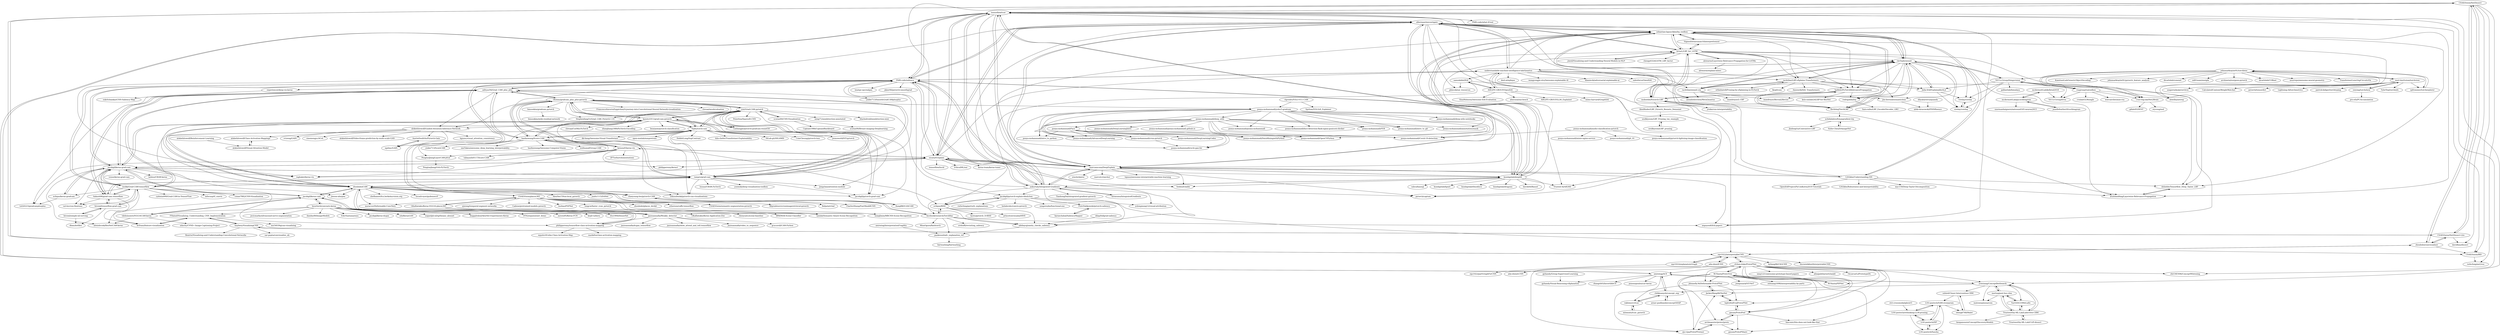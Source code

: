 digraph G {
"CSAILVision/IBD" -> "ruthcfong/net2vec"
"1Konny/gradcam_plus_plus-pytorch" -> "adityac94/Grad_CAM_plus_plus"
"1Konny/gradcam_plus_plus-pytorch" -> "Stephenfang51/Grad_CAM_Pytorch-1.01"
"1Konny/gradcam_plus_plus-pytorch" -> "yizt/Grad-CAM.pytorch"
"1Konny/gradcam_plus_plus-pytorch" -> "pooya-mohammadi/yolov5-gradcam"
"1Konny/gradcam_plus_plus-pytorch" -> "Caoliangjie/pytorch-gradcam-resnet50"
"1Konny/gradcam_plus_plus-pytorch" -> "kazuto1011/grad-cam-pytorch"
"1Konny/gradcam_plus_plus-pytorch" -> "haofanwang/Score-CAM"
"1Konny/gradcam_plus_plus-pytorch" -> "frgfm/torch-cam"
"1Konny/gradcam_plus_plus-pytorch" -> "FrancescoSaverioZuppichini/A-journey-into-Convolutional-Neural-Network-visualization-" ["e"=1]
"1Konny/gradcam_plus_plus-pytorch" -> "alokwhitewolf/Guided-Attention-Inference-Network"
"1Konny/gradcam_plus_plus-pytorch" -> "clovaai/wsolevaluation" ["e"=1]
"1Konny/gradcam_plus_plus-pytorch" -> "ramprs/grad-cam"
"1Konny/gradcam_plus_plus-pytorch" -> "jacobgil/pytorch-explain-black-box"
"1Konny/gradcam_plus_plus-pytorch" -> "bmsookim/gradcam.pytorch"
"scutan90/CNN-Visualization" -> "scutan90/Breast-imaging-Deeplearning"
"scutan90/CNN-Visualization" -> "yizt/Grad-CAM.pytorch"
"scutan90/CNN-Visualization" -> "Captain1986/CaptainBlackboard" ["e"=1]
"albermax/innvestigate" -> "sebastian-lapuschkin/lrp_toolbox"
"albermax/innvestigate" -> "marcoancona/DeepExplain"
"albermax/innvestigate" -> "chr5tphr/zennit"
"albermax/innvestigate" -> "sicara/tf-explain"
"albermax/innvestigate" -> "understandable-machine-intelligence-lab/Quantus"
"albermax/innvestigate" -> "ArrasL/LRP_for_LSTM"
"albermax/innvestigate" -> "kundajelab/deeplift"
"albermax/innvestigate" -> "pytorch/captum" ["e"=1]
"albermax/innvestigate" -> "PAIR-code/saliency"
"albermax/innvestigate" -> "pbiecek/xai_resources" ["e"=1]
"albermax/innvestigate" -> "Trusted-AI/AIX360" ["e"=1]
"albermax/innvestigate" -> "moboehle/Pytorch-LRP"
"albermax/innvestigate" -> "tensorflow/tcav"
"albermax/innvestigate" -> "raghakot/keras-vis" ["e"=1]
"albermax/innvestigate" -> "anguyen8/XAI-papers" ["e"=1]
"adityac94/Grad_CAM_plus_plus" -> "insikk/Grad-CAM-tensorflow"
"adityac94/Grad_CAM_plus_plus" -> "1Konny/gradcam_plus_plus-pytorch"
"adityac94/Grad_CAM_plus_plus" -> "Ankush96/grad-cam.tensorflow"
"adityac94/Grad_CAM_plus_plus" -> "haofanwang/Score-CAM"
"adityac94/Grad_CAM_plus_plus" -> "totti0223/gradcamplusplus"
"adityac94/Grad_CAM_plus_plus" -> "ramprs/grad-cam"
"adityac94/Grad_CAM_plus_plus" -> "jacobgil/keras-grad-cam"
"adityac94/Grad_CAM_plus_plus" -> "alokwhitewolf/Guided-Attention-Inference-Network"
"adityac94/Grad_CAM_plus_plus" -> "yiskw713/SmoothGradCAMplusplus"
"adityac94/Grad_CAM_plus_plus" -> "PAIR-code/saliency"
"sicara/tf-explain" -> "albermax/innvestigate"
"sicara/tf-explain" -> "keisen/tf-keras-vis"
"sicara/tf-explain" -> "marcoancona/DeepExplain"
"sicara/tf-explain" -> "raghakot/keras-vis" ["e"=1]
"sicara/tf-explain" -> "tensorflow/tcav"
"sicara/tf-explain" -> "PAIR-code/saliency"
"sicara/tf-explain" -> "keras-team/keras-tuner" ["e"=1]
"sicara/tf-explain" -> "SeldonIO/alibi" ["e"=1]
"sicara/tf-explain" -> "jacobgil/keras-grad-cam"
"sicara/tf-explain" -> "philipperemy/keract" ["e"=1]
"sicara/tf-explain" -> "ankurtaly/Integrated-Gradients"
"sicara/tf-explain" -> "tensorflow/lucid" ["e"=1]
"sicara/tf-explain" -> "kundajelab/deeplift"
"sicara/tf-explain" -> "understandable-machine-intelligence-lab/Quantus"
"sicara/tf-explain" -> "EthicalML/xai" ["e"=1]
"marcoancona/DeepExplain" -> "kundajelab/deeplift"
"marcoancona/DeepExplain" -> "albermax/innvestigate"
"marcoancona/DeepExplain" -> "sebastian-lapuschkin/lrp_toolbox"
"marcoancona/DeepExplain" -> "ankurtaly/Integrated-Gradients"
"marcoancona/DeepExplain" -> "sicara/tf-explain"
"marcoancona/DeepExplain" -> "lopusz/awesome-interpretable-machine-learning" ["e"=1]
"marcoancona/DeepExplain" -> "ArrasL/LRP_for_LSTM"
"marcoancona/DeepExplain" -> "pytorch/captum" ["e"=1]
"marcoancona/DeepExplain" -> "PAIR-code/saliency"
"marcoancona/DeepExplain" -> "1202kbs/Understanding-NN"
"marcoancona/DeepExplain" -> "SeldonIO/alibi" ["e"=1]
"marcoancona/DeepExplain" -> "oracle/skater" ["e"=1]
"marcoancona/DeepExplain" -> "anguyen8/XAI-papers" ["e"=1]
"marcoancona/DeepExplain" -> "tensorflow/tcav"
"marcoancona/DeepExplain" -> "marcotcr/anchor" ["e"=1]
"1202kbs/Understanding-NN" -> "atulshanbhag/Layerwise-Relevance-Propagation"
"1202kbs/Understanding-NN" -> "myc159/Deep-Taylor-Decomposition"
"1202kbs/Understanding-NN" -> "marcoancona/DeepExplain"
"1202kbs/Understanding-NN" -> "OpenXAIProject/PyConKorea2019-Tutorials"
"1202kbs/Understanding-NN" -> "dshieble/Tensorflow_Deep_Taylor_LRP"
"1202kbs/Understanding-NN" -> "sebastian-lapuschkin/lrp_toolbox"
"1202kbs/Understanding-NN" -> "1202kbs/Robustness-and-Interpretability"
"1202kbs/Understanding-NN" -> "albermax/innvestigate"
"1202kbs/Understanding-NN" -> "ArrasL/LRP_for_LSTM"
"atulshanbhag/Layerwise-Relevance-Propagation" -> "dshieble/Tensorflow_Deep_Taylor_LRP"
"tensorflow/tcav" -> "amiratag/ACE"
"tensorflow/tcav" -> "adebayoj/sanity_checks_saliency"
"tensorflow/tcav" -> "PAIR-code/saliency"
"tensorflow/tcav" -> "yewsiang/ConceptBottleneck"
"tensorflow/tcav" -> "CSAILVision/NetDissect"
"tensorflow/tcav" -> "sicara/tf-explain"
"tensorflow/tcav" -> "kundajelab/deeplift"
"tensorflow/tcav" -> "albermax/innvestigate"
"tensorflow/tcav" -> "zqs1022/interpretableCNN"
"tensorflow/tcav" -> "zhiCHEN96/ConceptWhitening"
"tensorflow/tcav" -> "marcoancona/DeepExplain"
"tensorflow/tcav" -> "sebastian-lapuschkin/lrp_toolbox"
"tensorflow/tcav" -> "PAIR-code/what-if-tool" ["e"=1]
"tensorflow/tcav" -> "ankurtaly/Integrated-Gradients"
"tensorflow/tcav" -> "CSAILVision/IBD"
"adebayoj/sanity_checks_saliency" -> "pankessel/adv_explanation_ref"
"eclique/keras-gradcam" -> "jacobgil/keras-grad-cam"
"eclique/keras-gradcam" -> "totti0223/gradcamplusplus"
"alokwhitewolf/Reinforcement-Learning" -> "alokwhitewolf/Visual-Attention-Model"
"moboehle/Pytorch-LRP" -> "fhvilshoj/TorchLRP"
"moboehle/Pytorch-LRP" -> "kaifishr/PyTorchRelevancePropagation"
"moboehle/Pytorch-LRP" -> "sebastian-lapuschkin/lrp_toolbox"
"moboehle/Pytorch-LRP" -> "AlexBinder/LRP_Pytorch_Resnets_Densenet"
"moboehle/Pytorch-LRP" -> "jrieke/cnn-interpretability" ["e"=1]
"moboehle/Pytorch-LRP" -> "ArrasL/LRP_for_LSTM"
"moboehle/Pytorch-LRP" -> "atulshanbhag/Layerwise-Relevance-Propagation"
"chaeyoung-lee/pytorch-CAM" -> "KangBK0120/CAM"
"GKalliatakis/Keras-VGG16-places365" -> "IBM/MAX-Scene-Classifier" ["e"=1]
"GKalliatakis/Keras-VGG16-places365" -> "CSAILVision/places365"
"GKalliatakis/Keras-VGG16-places365" -> "GKalliatakis/Keras-Application-Zoo"
"GKalliatakis/Keras-VGG16-places365" -> "vpulab/Semantic-Aware-Scene-Recognition"
"GKalliatakis/Keras-VGG16-places365" -> "chenyuntc/scene-baseline" ["e"=1]
"GKalliatakis/Keras-VGG16-places365" -> "wanglimin/MRCNN-Scene-Recognition" ["e"=1]
"amiratag/InterpretationFragility" -> "pankessel/adv_explanation_ref"
"mcdermottLab/pycochleagram" -> "jenellefeather/tfcochleagram"
"mcdermottLab/pycochleagram" -> "mcdermottLab/kelletal2018"
"mcdermottLab/pycochleagram" -> "snormanhaignere/natsound165-neuron2015"
"huybery/VisualizingCNN" -> "FHainzl/Visualizing_Understanding_CNN_Implementation"
"huybery/VisualizingCNN" -> "Reatris/Visualizing-and-Understanding-Convolutional-Networks"
"huybery/VisualizingCNN" -> "CSAILVision/NetDissect-Lite"
"huybery/VisualizingCNN" -> "sar-gupta/convisualize_nb"
"alokwhitewolf/Guided-Attention-Inference-Network" -> "AustinDoolittle/Pytorch-Gain"
"alokwhitewolf/Guided-Attention-Inference-Network" -> "ngxbac/GAIN"
"alokwhitewolf/Guided-Attention-Inference-Network" -> "hguosc/visual_attention_consistency" ["e"=1]
"alokwhitewolf/Guided-Attention-Inference-Network" -> "rctzeng/GAIN"
"alokwhitewolf/Guided-Attention-Inference-Network" -> "alokwhitewolf/Class-Activation-Mappings"
"alokwhitewolf/Guided-Attention-Inference-Network" -> "xiaomengyc/ACoL" ["e"=1]
"alokwhitewolf/Guided-Attention-Inference-Network" -> "alokwhitewolf/Video-frame-prediction-by-multi-scale-GAN" ["e"=1]
"eclique/RISE" -> "hysts/pytorch_D-RISE"
"eclique/RISE" -> "jacobgil/pytorch-explain-black-box"
"eclique/RISE" -> "princetonvisualai/HIVE"
"eclique/RISE" -> "adebayoj/sanity_checks_saliency"
"eclique/RISE" -> "facebookresearch/TorchRay"
"CSAILVision/NetDissect-Lite" -> "CSAILVision/NetDissect"
"CSAILVision/NetDissect-Lite" -> "davidbau/dissect" ["e"=1]
"CSAILVision/NetDissect-Lite" -> "zhoubolei/cnnvisualizer"
"CSAILVision/NetDissect-Lite" -> "huybery/VisualizingCNN"
"FHainzl/Visualizing_Understanding_CNN_Implementation" -> "kvfrans/feature-visualization"
"FHainzl/Visualizing_Understanding_CNN_Implementation" -> "mx54039q/cnn-visualizing" ["e"=1]
"FHainzl/Visualizing_Understanding_CNN_Implementation" -> "huybery/VisualizingCNN"
"hiveml/simple-ml-serving" -> "hiveml/tensorflow-grad-cam"
"hiveml/simple-ml-serving" -> "dlam/dotfiles"
"KangBK0120/CAM" -> "chaeyoung-lee/pytorch-CAM"
"zqs1022/explanatoryGraph" -> "zqs1022/partGraphForCNN"
"zqs1022/explanatoryGraph" -> "zqs1022/interpretableCNN"
"zqs1022/interpretableCNN" -> "ada-shen/ICNN"
"zqs1022/interpretableCNN" -> "zqs1022/explanatoryGraph"
"zqs1022/interpretableCNN" -> "ducminhkhoi/InterpretableCNN"
"zqs1022/interpretableCNN" -> "CSAILVision/NetDissect"
"zqs1022/interpretableCNN" -> "cfchen-duke/ProtoPNet"
"zqs1022/interpretableCNN" -> "hyliang96/CSGCNN"
"zqs1022/interpretableCNN" -> "zhoubolei/cnnvisualizer"
"rakhimovv/tcav" -> "mlomnitz/tcav_pytorch"
"rakhimovv/tcav" -> "chihkuanyeh/concept_exp"
"uchidalab/softmaxgradient-lrp" -> "JindongGu/Contrastive-LRP"
"uchidalab/softmaxgradient-lrp" -> "Sizhe-Chen/DAmageNet"
"PiotrDabkowski/pytorch-saliency" -> "karanchahal/SaliencyMapper"
"mcdermottLab/kelletal2018" -> "mcdermottLab/pycochleagram"
"mcdermottLab/kelletal2018" -> "ViCCo-Group/frrsa"
"AustinDoolittle/Pytorch-Gain" -> "ngxbac/GAIN"
"bmsookim/gradcam.pytorch" -> "bmsookim/wide-residual-network"
"hiveml/tensorflow-grad-cam" -> "hiveml/simple-ml-serving"
"hiveml/tensorflow-grad-cam" -> "Ankush96/grad-cam.tensorflow"
"hiveml/tensorflow-grad-cam" -> "insikk/Grad-CAM-tensorflow"
"hiveml/tensorflow-grad-cam" -> "dlam/dotfiles"
"alokwhitewolf/Class-Activation-Mappings" -> "alokwhitewolf/Visual-Attention-Model"
"mlomnitz/tcav_pytorch" -> "rakhimovv/tcav"
"karanchahal/SaliencyMapper" -> "PiotrDabkowski/pytorch-saliency"
"alokwhitewolf/Visual-Attention-Model" -> "alokwhitewolf/Class-Activation-Mappings"
"yizt/Grad-CAM.pytorch" -> "kazuto1011/grad-cam-pytorch"
"yizt/Grad-CAM.pytorch" -> "ramprs/grad-cam"
"yizt/Grad-CAM.pytorch" -> "frgfm/torch-cam"
"yizt/Grad-CAM.pytorch" -> "jacobgil/pytorch-grad-cam" ["e"=1]
"yizt/Grad-CAM.pytorch" -> "1Konny/gradcam_plus_plus-pytorch"
"yizt/Grad-CAM.pytorch" -> "Stephenfang51/Grad_CAM_Pytorch-1.01"
"yizt/Grad-CAM.pytorch" -> "ming71/mmdetection-annotated" ["e"=1]
"yizt/Grad-CAM.pytorch" -> "haofanwang/Score-CAM"
"yizt/Grad-CAM.pytorch" -> "zhoubolei/CAM"
"yizt/Grad-CAM.pytorch" -> "adityac94/Grad_CAM_plus_plus"
"yizt/Grad-CAM.pytorch" -> "Caoliangjie/pytorch-gradcam-resnet50"
"yizt/Grad-CAM.pytorch" -> "hhaAndroid/mmdetection-mini" ["e"=1]
"yizt/Grad-CAM.pytorch" -> "Jongchan/attention-module" ["e"=1]
"yizt/Grad-CAM.pytorch" -> "scutan90/CNN-Visualization"
"yizt/Grad-CAM.pytorch" -> "PeizeSun/SparseR-CNN" ["e"=1]
"rsagroup/rsatoolbox" -> "ahwillia/netrep" ["e"=1]
"rsagroup/rsatoolbox" -> "ViCCo-Group/frrsa"
"rsagroup/rsatoolbox" -> "ViCCo-Group/thingsvision"
"rsagroup/rsatoolbox" -> "cvnlab/GLMsingle"
"rsagroup/rsatoolbox" -> "cvai-roig-lab/Net2Brain"
"rsagroup/rsatoolbox" -> "wmvanvliet/mne-rsa"
"idiap/fullgrad-saliency" -> "adebayoj/sanity_checks_saliency"
"samzabdiel/XAI" -> "AI4LIFE-GROUP/OpenXAI"
"samzabdiel/XAI" -> "anguyen8/XAI-papers" ["e"=1]
"samzabdiel/XAI" -> "eclique/RISE"
"samzabdiel/XAI" -> "pbiecek/xai_resources" ["e"=1]
"frgfm/torch-cam" -> "jacobgil/pytorch-grad-cam" ["e"=1]
"frgfm/torch-cam" -> "haofanwang/Score-CAM"
"frgfm/torch-cam" -> "ramprs/grad-cam"
"frgfm/torch-cam" -> "yizt/Grad-CAM.pytorch"
"frgfm/torch-cam" -> "zhoubolei/CAM"
"frgfm/torch-cam" -> "utkuozbulak/pytorch-cnn-visualizations" ["e"=1]
"frgfm/torch-cam" -> "HobbitLong/SupContrast" ["e"=1]
"frgfm/torch-cam" -> "hila-chefer/Transformer-Explainability" ["e"=1]
"frgfm/torch-cam" -> "HiLab-git/SSL4MIS" ["e"=1]
"frgfm/torch-cam" -> "CoinCheung/pytorch-loss" ["e"=1]
"frgfm/torch-cam" -> "jeonsworld/ViT-pytorch" ["e"=1]
"frgfm/torch-cam" -> "dk-liang/Awesome-Visual-Transformer" ["e"=1]
"frgfm/torch-cam" -> "open-mmlab/mmpretrain" ["e"=1]
"frgfm/torch-cam" -> "1Konny/gradcam_plus_plus-pytorch"
"frgfm/torch-cam" -> "kazuto1011/grad-cam-pytorch"
"haofanwang/Score-CAM" -> "yiskw713/ScoreCAM"
"haofanwang/Score-CAM" -> "frgfm/torch-cam"
"haofanwang/Score-CAM" -> "adityac94/Grad_CAM_plus_plus"
"haofanwang/Score-CAM" -> "PengtaoJiang/LayerCAM-jittor"
"haofanwang/Score-CAM" -> "eclique/RISE"
"haofanwang/Score-CAM" -> "oneTaken/awesome_deep_learning_interpretability" ["e"=1]
"haofanwang/Score-CAM" -> "haofanwang/Awesome-Computer-Vision"
"haofanwang/Score-CAM" -> "1Konny/gradcam_plus_plus-pytorch"
"haofanwang/Score-CAM" -> "tabayashi0117/Score-CAM"
"haofanwang/Score-CAM" -> "yizt/Grad-CAM.pytorch"
"haofanwang/Score-CAM" -> "keisen/tf-keras-vis"
"haofanwang/Score-CAM" -> "wofmanaf/Group-CAM"
"PengtaoJiang/LayerCAM-jittor" -> "PengtaoJiang/OAA-PyTorch" ["e"=1]
"chihkuanyeh/concept_exp" -> "arnav-gudibande/conceptSHAP"
"chihkuanyeh/concept_exp" -> "rakhimovv/tcav"
"chihkuanyeh/concept_exp" -> "amiratag/ACE"
"AlexBinder/LRP_Pytorch_Resnets_Densenet" -> "seulkiyeom/LRP_Pruning_toy_example"
"pooya-mohammadi/Face" -> "pooya-mohammadi/DataMiningwithPython"
"pooya-mohammadi/Face" -> "pooya-mohammadi/OpenCVPython"
"pooya-mohammadi/Face" -> "pooya-mohammadi/intro_to_python"
"pooya-mohammadi/Face" -> "pooya-mohammadi/crnn-pytorch"
"pooya-mohammadi/Face" -> "pooya-mohammadi/cycle-gan-fer"
"pooya-mohammadi/Face" -> "pooya-mohammadi/AdvancedDeepLearning"
"pooya-mohammadi/Face" -> "pooya-mohammadi/DeepLearningCodes"
"pooya-mohammadi/Face" -> "pooya-mohammadi/Covid-19-detection"
"fhvilshoj/TorchLRP" -> "kaifishr/PyTorchRelevancePropagation"
"fhvilshoj/TorchLRP" -> "moboehle/Pytorch-LRP"
"fhvilshoj/TorchLRP" -> "chr5tphr/zennit"
"fhvilshoj/TorchLRP" -> "uchidalab/softmaxgradient-lrp"
"fhvilshoj/TorchLRP" -> "sebastian-lapuschkin/lrp_toolbox"
"cfchen-duke/ProtoPNet" -> "M-Nauta/ProtoTree"
"cfchen-duke/ProtoPNet" -> "jdonnelly36/Deformable-ProtoPNet"
"cfchen-duke/ProtoPNet" -> "JackeyWang96/TesNet"
"cfchen-duke/ProtoPNet" -> "zju-vipa/ProtoPFormer"
"cfchen-duke/ProtoPNet" -> "zqs1022/interpretableCNN"
"cfchen-duke/ProtoPNet" -> "zhiCHEN96/ConceptWhitening"
"cfchen-duke/ProtoPNet" -> "M-Nauta/PIPNet"
"cfchen-duke/ProtoPNet" -> "fanconic/this-does-not-look-like-that"
"cfchen-duke/ProtoPNet" -> "hqhQAQ/EvalProtoPNet"
"cfchen-duke/ProtoPNet" -> "amiratag/ACE"
"cfchen-duke/ProtoPNet" -> "xmq1221/awesome-prototype-based-papers" ["e"=1]
"cfchen-duke/ProtoPNet" -> "yewsiang/ConceptBottleneck"
"cfchen-duke/ProtoPNet" -> "gmum/ProtoPool"
"cfchen-duke/ProtoPNet" -> "alinajadebarnett/iaiabl"
"cfchen-duke/ProtoPNet" -> "OscarcarLi/PrototypeDL"
"facebookresearch/TorchRay" -> "srebuffi/revisiting_saliency" ["e"=1]
"facebookresearch/TorchRay" -> "eclique/RISE"
"facebookresearch/TorchRay" -> "anguyen8/XAI-papers" ["e"=1]
"facebookresearch/TorchRay" -> "adebayoj/sanity_checks_saliency"
"facebookresearch/TorchRay" -> "MisaOgura/flashtorch" ["e"=1]
"facebookresearch/TorchRay" -> "pankessel/adv_explanation_ref"
"facebookresearch/TorchRay" -> "PAIR-code/saliency"
"pankessel/adv_explanation_ref" -> "fairwashing/fairwashing"
"arnav-gudibande/conceptSHAP" -> "chihkuanyeh/concept_exp"
"yewsiang/ConceptBottleneck" -> "mertyg/post-hoc-cbm"
"yewsiang/ConceptBottleneck" -> "Trustworthy-ML-Lab/Label-free-CBM"
"yewsiang/ConceptBottleneck" -> "mateoespinosa/cem" ["e"=1]
"yewsiang/ConceptBottleneck" -> "amiratag/ACE"
"yewsiang/ConceptBottleneck" -> "YueYANG1996/LaBo"
"yewsiang/ConceptBottleneck" -> "ssbin4/Closer-Intervention-CBM"
"yewsiang/ConceptBottleneck" -> "chihkuanyeh/concept_exp"
"seulkiyeom/LRP_pruning" -> "seulkiyeom/LRP_Pruning_toy_example"
"alewarne/Layerwise-Relevance-Propagation-for-LSTMs" -> "alewarne/explain-mlsec"
"alewarne/Layerwise-Relevance-Propagation-for-LSTMs" -> "ArrasL/LRP_for_LSTM"
"jenellefeather/tfcochleagram" -> "mcdermottLab/pycochleagram"
"Sizhe-Chen/DAmageNet" -> "uchidalab/softmaxgradient-lrp"
"amiratag/ACE" -> "chihkuanyeh/concept_exp"
"amiratag/ACE" -> "tensorflow/tcav"
"amiratag/ACE" -> "gyhandy/Visual-Reasoning-eXplanation"
"amiratag/ACE" -> "rakhimovv/tcav"
"amiratag/ACE" -> "pnxenopoulos/cav-keras"
"amiratag/ACE" -> "zhangrh93/InvertibleCE"
"amiratag/ACE" -> "yewsiang/ConceptBottleneck"
"keisen/tf-keras-vis" -> "sicara/tf-explain"
"keisen/tf-keras-vis" -> "philipperemy/keract" ["e"=1]
"keisen/tf-keras-vis" -> "haofanwang/Score-CAM"
"keisen/tf-keras-vis" -> "tabayashi0117/Score-CAM"
"keisen/tf-keras-vis" -> "raghakot/keras-vis" ["e"=1]
"keisen/tf-keras-vis" -> "totti0223/gradcamplusplus"
"keisen/tf-keras-vis" -> "PAIR-code/saliency"
"keisen/tf-keras-vis" -> "PengtaoJiang/LayerCAM-jittor"
"keisen/tf-keras-vis" -> "ZFTurbo/volumentations" ["e"=1]
"ngxbac/GAIN" -> "AustinDoolittle/Pytorch-Gain"
"seulkiyeom/LRP_Pruning_toy_example" -> "seulkiyeom/LRP_pruning"
"chr5tphr/zennit" -> "rachtibat/LRP-eXplains-Transformers"
"chr5tphr/zennit" -> "rachtibat/zennit-crp"
"chr5tphr/zennit" -> "Julia-XAI/ExplainableAI.jl"
"chr5tphr/zennit" -> "virelay/corelay"
"chr5tphr/zennit" -> "virelay/virelay"
"chr5tphr/zennit" -> "fhvilshoj/TorchLRP"
"chr5tphr/zennit" -> "ViCCo-Group/thingsvision"
"chr5tphr/zennit" -> "understandable-machine-intelligence-lab/Quantus"
"chr5tphr/zennit" -> "maxdreyer/Reveal2Revise"
"chr5tphr/zennit" -> "annahedstroem/MetaQuantus"
"chr5tphr/zennit" -> "albermax/innvestigate"
"chr5tphr/zennit" -> "jim-berend/semanticlens"
"chr5tphr/zennit" -> "rodrigobdz/lrp"
"chr5tphr/zennit" -> "kaifishr/PyTorchRelevancePropagation"
"chr5tphr/zennit" -> "sebastian-lapuschkin/lrp_toolbox"
"understandable-machine-intelligence-lab/Quantus" -> "chr5tphr/zennit"
"understandable-machine-intelligence-lab/Quantus" -> "AI4LIFE-GROUP/OpenXAI"
"understandable-machine-intelligence-lab/Quantus" -> "deel-ai/xplique" ["e"=1]
"understandable-machine-intelligence-lab/Quantus" -> "rachtibat/LRP-eXplains-Transformers"
"understandable-machine-intelligence-lab/Quantus" -> "annahedstroem/MetaQuantus"
"understandable-machine-intelligence-lab/Quantus" -> "albermax/innvestigate"
"understandable-machine-intelligence-lab/Quantus" -> "rachtibat/zennit-crp"
"understandable-machine-intelligence-lab/Quantus" -> "wangyongjie-ntu/Awesome-explainable-AI" ["e"=1]
"understandable-machine-intelligence-lab/Quantus" -> "hbaniecki/adversarial-explainable-ai" ["e"=1]
"understandable-machine-intelligence-lab/Quantus" -> "Trusted-AI/AIX360" ["e"=1]
"understandable-machine-intelligence-lab/Quantus" -> "Julia-XAI/ExplainableAI.jl"
"understandable-machine-intelligence-lab/Quantus" -> "PAIR-code/saliency"
"understandable-machine-intelligence-lab/Quantus" -> "samzabdiel/XAI"
"understandable-machine-intelligence-lab/Quantus" -> "salesforce/OmniXAI" ["e"=1]
"understandable-machine-intelligence-lab/Quantus" -> "sebastian-lapuschkin/lrp_toolbox"
"xwying/torchshow" -> "mert-kurttutan/torchview"
"xwying/torchshow" -> "prs-eth/PCAccumulation" ["e"=1]
"pooya-mohammadi/deep_utils" -> "pooya-mohammadi/crnn-pytorch"
"pooya-mohammadi/deep_utils" -> "pooya-mohammadi/AdvancedDeepLearning"
"pooya-mohammadi/deep_utils" -> "pooya-mohammadi/intro_to_python"
"pooya-mohammadi/deep_utils" -> "pooya-mohammadi/pooya-mohammadi"
"pooya-mohammadi/deep_utils" -> "pooya-mohammadi/face-detection-flask-nginx-gunicorn-docker"
"pooya-mohammadi/deep_utils" -> "pooya-mohammadi/cycle-gan-fer"
"pooya-mohammadi/deep_utils" -> "pooya-mohammadi/DataMiningwithPython"
"pooya-mohammadi/deep_utils" -> "pooya-mohammadi/Covid-19-detection"
"pooya-mohammadi/deep_utils" -> "pooya-mohammadi/DeepLearningIntro"
"pooya-mohammadi/deep_utils" -> "pooya-mohammadi/Face"
"pooya-mohammadi/deep_utils" -> "pooya-mohammadi/pooya-mohammadi.github.io"
"pooya-mohammadi/deep_utils" -> "pooya-mohammadi/OpenCVPython"
"pooya-mohammadi/deep_utils" -> "pooya-mohammadi/FER"
"pooya-mohammadi/deep_utils" -> "pooya-mohammadi/intro_to_git"
"pooya-mohammadi/deep_utils" -> "pooya-mohammadi/annotation2mask"
"Julia-XAI/ExplainableAI.jl" -> "virelay/virelay"
"Julia-XAI/ExplainableAI.jl" -> "virelay/corelay"
"Julia-XAI/ExplainableAI.jl" -> "chr5tphr/zennit"
"ViCCo-Group/thingsvision" -> "cvai-roig-lab/Net2Brain"
"ViCCo-Group/thingsvision" -> "virelay/virelay"
"ViCCo-Group/thingsvision" -> "Julia-XAI/ExplainableAI.jl"
"ViCCo-Group/thingsvision" -> "chr5tphr/zennit"
"ViCCo-Group/thingsvision" -> "gallantlab/himalaya" ["e"=1]
"ViCCo-Group/thingsvision" -> "virelay/corelay"
"ViCCo-Group/thingsvision" -> "rsagroup/rsatoolbox"
"M-Nauta/ProtoTree" -> "gmum/ProtoPool"
"M-Nauta/ProtoTree" -> "M-Nauta/PIPNet"
"M-Nauta/ProtoTree" -> "zju-vipa/ProtoPFormer"
"M-Nauta/ProtoTree" -> "jumpsnack/ViT-NeT"
"M-Nauta/ProtoTree" -> "cfchen-duke/ProtoPNet"
"M-Nauta/ProtoTree" -> "jdonnelly36/Deformable-ProtoPNet"
"M-Nauta/ProtoTree" -> "gmum/ProtoPShare"
"M-Nauta/ProtoTree" -> "archmaester/proto2proto"
"M-Nauta/ProtoTree" -> "zxhuang1698/interpretability-by-parts" ["e"=1]
"virelay/virelay" -> "virelay/corelay"
"virelay/corelay" -> "virelay/virelay"
"gyhandy/Group-Supervised-Learning" -> "gyhandy/Visual-Reasoning-eXplanation"
"ada-shen/ICNN" -> "zqs1022/interpretableCNN"
"ada-shen/ICNN" -> "ada-shen/icCNN"
"JackeyWang96/TesNet" -> "hqhQAQ/EvalProtoPNet"
"JackeyWang96/TesNet" -> "jdonnelly36/Deformable-ProtoPNet"
"pooya-mohammadi/yolov5-gradcam" -> "pooya-mohammadi/deep_utils"
"pooya-mohammadi/yolov5-gradcam" -> "pooya-mohammadi/crnn-pytorch"
"pooya-mohammadi/yolov5-gradcam" -> "pooya-mohammadi/intro_to_python"
"pooya-mohammadi/yolov5-gradcam" -> "pooya-mohammadi/AdvancedDeepLearning"
"pooya-mohammadi/yolov5-gradcam" -> "pooya-mohammadi/Face"
"pooya-mohammadi/yolov5-gradcam" -> "pooya-mohammadi/intro_to_git"
"pooya-mohammadi/yolov5-gradcam" -> "pooya-mohammadi/face-detection-flask-nginx-gunicorn-docker"
"pooya-mohammadi/yolov5-gradcam" -> "pooya-mohammadi/FER"
"pooya-mohammadi/yolov5-gradcam" -> "pooya-mohammadi/cycle-gan-fer"
"pooya-mohammadi/yolov5-gradcam" -> "pooya-mohammadi/annotation2mask"
"pooya-mohammadi/yolov5-gradcam" -> "pooya-mohammadi/DataMiningwithPython"
"pooya-mohammadi/yolov5-gradcam" -> "pooya-mohammadi/deep-utils-notebooks"
"pooya-mohammadi/yolov5-gradcam" -> "pooya-mohammadi/Covid-19-detection"
"pooya-mohammadi/yolov5-gradcam" -> "pooya-mohammadi/pooya-mohammadi"
"pooya-mohammadi/yolov5-gradcam" -> "pooya-mohammadi/OpenCVPython"
"pooya-mohammadi/crnn-pytorch" -> "pooya-mohammadi/cycle-gan-fer"
"mertyg/post-hoc-cbm" -> "Trustworthy-ML-Lab/Label-free-CBM"
"mertyg/post-hoc-cbm" -> "yewsiang/ConceptBottleneck"
"mertyg/post-hoc-cbm" -> "mateoespinosa/cem" ["e"=1]
"mertyg/post-hoc-cbm" -> "YueYANG1996/LaBo"
"cvai-roig-lab/Net2Brain" -> "ViCCo-Group/thingsvision"
"cvai-roig-lab/Net2Brain" -> "gifale95/NEST"
"cvai-roig-lab/Net2Brain" -> "styvesg/nsd" ["e"=1]
"kaifishr/PyTorchRelevancePropagation" -> "fhvilshoj/TorchLRP"
"kaifishr/PyTorchRelevancePropagation" -> "keio-smilab24/LRP-for-ResNet"
"kaifishr/PyTorchRelevancePropagation" -> "rodrigobdz/lrp"
"kaifishr/PyTorchRelevancePropagation" -> "moboehle/Pytorch-LRP"
"rodrigobdz/lrp" -> "Sara-mibo/LRP_EncoderDecoder_GRU"
"jdonnelly36/Deformable-ProtoPNet" -> "JackeyWang96/TesNet"
"jdonnelly36/Deformable-ProtoPNet" -> "hqhQAQ/EvalProtoPNet"
"jdonnelly36/Deformable-ProtoPNet" -> "zju-vipa/ProtoPFormer"
"archmaester/proto2proto" -> "gmum/ProtoPool"
"archmaester/proto2proto" -> "zju-vipa/ProtoPFormer"
"archmaester/proto2proto" -> "gmum/ProtoPShare"
"heuritech/convnets-keras" -> "jocicmarko/ultrasound-nerve-segmentation" ["e"=1]
"heuritech/convnets-keras" -> "jacobgil/keras-cam"
"heuritech/convnets-keras" -> "dandxy89/ImageModels"
"heuritech/convnets-keras" -> "EderSantana/seya" ["e"=1]
"heuritech/convnets-keras" -> "jacobgil/keras-dcgan" ["e"=1]
"heuritech/convnets-keras" -> "osh/KerasGAN" ["e"=1]
"heuritech/convnets-keras" -> "FHainzl/Visualizing_Understanding_CNN_Implementation"
"heuritech/convnets-keras" -> "uoguelph-mlrg/theano_alexnet" ["e"=1]
"heuritech/convnets-keras" -> "duggalrahul/AlexNet-Experiments-Keras"
"heuritech/convnets-keras" -> "DT42/squeezenet_demo" ["e"=1]
"heuritech/convnets-keras" -> "tdeboissiere/VGG16CAM-keras"
"heuritech/convnets-keras" -> "aurora95/Keras-FCN" ["e"=1]
"heuritech/convnets-keras" -> "keplr-io/hera" ["e"=1]
"heuritech/convnets-keras" -> "jazzsaxmafia/Weakly_detector"
"heuritech/convnets-keras" -> "titu1994/DenseNet" ["e"=1]
"zhoubolei/CAM" -> "ramprs/grad-cam"
"zhoubolei/CAM" -> "jazzsaxmafia/Weakly_detector"
"zhoubolei/CAM" -> "CSAILVision/places365"
"zhoubolei/CAM" -> "jacobgil/pytorch-grad-cam" ["e"=1]
"zhoubolei/CAM" -> "jiwoon-ahn/psa" ["e"=1]
"zhoubolei/CAM" -> "utkuozbulak/pytorch-cnn-visualizations" ["e"=1]
"zhoubolei/CAM" -> "frgfm/torch-cam"
"zhoubolei/CAM" -> "jacobgil/keras-cam"
"zhoubolei/CAM" -> "msracver/Deformable-ConvNets" ["e"=1]
"zhoubolei/CAM" -> "AlexHex7/Non-local_pytorch" ["e"=1]
"zhoubolei/CAM" -> "junfu1115/DANet" ["e"=1]
"zhoubolei/CAM" -> "chaeyoung-lee/pytorch-CAM"
"zhoubolei/CAM" -> "kazuto1011/grad-cam-pytorch"
"zhoubolei/CAM" -> "shelhamer/fcn.berkeleyvision.org" ["e"=1]
"zhoubolei/CAM" -> "lucasb-eyer/pydensecrf" ["e"=1]
"johnmarktaylor91/torchlens" -> "ViCCo-Group/thingsvision"
"johnmarktaylor91/torchlens" -> "rsagroup/rsatoolbox"
"johnmarktaylor91/torchlens" -> "KamitaniLab/GenericObjectDecoding" ["e"=1]
"johnmarktaylor91/torchlens" -> "mert-kurttutan/torchview"
"johnmarktaylor91/torchlens" -> "spfrommer/torchexplorer"
"johnmarktaylor91/torchlens" -> "cvai-roig-lab/Net2Brain"
"johnmarktaylor91/torchlens" -> "johnmarktaylor91/pytorch_feature_analysis"
"johnmarktaylor91/torchlens" -> "dicarlolab/vonenet" ["e"=1]
"johnmarktaylor91/torchlens" -> "ndif-team/nnsight" ["e"=1]
"johnmarktaylor91/torchlens" -> "archinetai/surgeon-pytorch" ["e"=1]
"johnmarktaylor91/torchlens" -> "dicarlolab/CORnet" ["e"=1]
"johnmarktaylor91/torchlens" -> "neurreps/awesome-neural-geometry" ["e"=1]
"johnmarktaylor91/torchlens" -> "TransformerLensOrg/CircuitsVis" ["e"=1]
"johnmarktaylor91/torchlens" -> "ViCCo-Group/frrsa"
"johnmarktaylor91/torchlens" -> "ahwillia/netrep" ["e"=1]
"mert-kurttutan/torchview" -> "TylerYep/torchinfo" ["e"=1]
"mert-kurttutan/torchview" -> "johnmarktaylor91/torchlens"
"mert-kurttutan/torchview" -> "szagoruyko/pytorchviz" ["e"=1]
"mert-kurttutan/torchview" -> "xwying/torchshow"
"mert-kurttutan/torchview" -> "CalculatedContent/WeightWatcher" ["e"=1]
"mert-kurttutan/torchview" -> "pytorch/tensordict" ["e"=1]
"mert-kurttutan/torchview" -> "spfrommer/torchexplorer"
"mert-kurttutan/torchview" -> "Lightning-AI/torchmetrics" ["e"=1]
"mert-kurttutan/torchview" -> "patrick-kidger/torchtyping" ["e"=1]
"ramprs/grad-cam" -> "jacobgil/keras-grad-cam"
"ramprs/grad-cam" -> "zhoubolei/CAM"
"ramprs/grad-cam" -> "jacobgil/pytorch-grad-cam" ["e"=1]
"ramprs/grad-cam" -> "kazuto1011/grad-cam-pytorch"
"ramprs/grad-cam" -> "yizt/Grad-CAM.pytorch"
"ramprs/grad-cam" -> "frgfm/torch-cam"
"ramprs/grad-cam" -> "insikk/Grad-CAM-tensorflow"
"ramprs/grad-cam" -> "adityac94/Grad_CAM_plus_plus"
"ramprs/grad-cam" -> "Ankush96/grad-cam.tensorflow"
"ramprs/grad-cam" -> "Jongchan/attention-module" ["e"=1]
"ramprs/grad-cam" -> "utkuozbulak/pytorch-cnn-visualizations" ["e"=1]
"ramprs/grad-cam" -> "luuuyi/CBAM.PyTorch" ["e"=1]
"ramprs/grad-cam" -> "yosinski/deep-visualization-toolbox" ["e"=1]
"ramprs/grad-cam" -> "PAIR-code/saliency"
"ramprs/grad-cam" -> "1Konny/gradcam_plus_plus-pytorch"
"CSAILVision/places365" -> "GKalliatakis/Keras-VGG16-places365"
"CSAILVision/places365" -> "zhoubolei/CAM"
"CSAILVision/places365" -> "zhoubolei/places_devkit"
"CSAILVision/places365" -> "ethereon/caffe-tensorflow" ["e"=1]
"CSAILVision/places365" -> "CSAILVision/semantic-segmentation-pytorch" ["e"=1]
"CSAILVision/places365" -> "wanglimin/MRCNN-Scene-Recognition" ["e"=1]
"CSAILVision/places365" -> "filipradenovic/cnnimageretrieval-pytorch" ["e"=1]
"CSAILVision/places365" -> "Relja/netvlad" ["e"=1]
"CSAILVision/places365" -> "CharlesShang/FastMaskRCNN" ["e"=1]
"CSAILVision/places365" -> "yjxiong/temporal-segment-networks" ["e"=1]
"CSAILVision/places365" -> "msracver/Deformable-ConvNets" ["e"=1]
"CSAILVision/places365" -> "Cadene/pretrained-models.pytorch" ["e"=1]
"CSAILVision/places365" -> "vpulab/Semantic-Aware-Scene-Recognition"
"CSAILVision/places365" -> "hszhao/PSPNet" ["e"=1]
"CSAILVision/places365" -> "longcw/faster_rcnn_pytorch" ["e"=1]
"sebastian-lapuschkin/lrp_toolbox" -> "VigneshSrinivasan10/interprettensor"
"sebastian-lapuschkin/lrp_toolbox" -> "ArrasL/LRP_for_LSTM"
"sebastian-lapuschkin/lrp_toolbox" -> "albermax/innvestigate"
"sebastian-lapuschkin/lrp_toolbox" -> "moboehle/Pytorch-LRP"
"sebastian-lapuschkin/lrp_toolbox" -> "dshieble/Tensorflow_Deep_Taylor_LRP"
"sebastian-lapuschkin/lrp_toolbox" -> "fhvilshoj/TorchLRP"
"sebastian-lapuschkin/lrp_toolbox" -> "atulshanbhag/Layerwise-Relevance-Propagation"
"sebastian-lapuschkin/lrp_toolbox" -> "marcoancona/DeepExplain"
"sebastian-lapuschkin/lrp_toolbox" -> "rachtibat/LRP-eXplains-Transformers"
"sebastian-lapuschkin/lrp_toolbox" -> "chr5tphr/zennit"
"sebastian-lapuschkin/lrp_toolbox" -> "kaifishr/PyTorchRelevancePropagation"
"sebastian-lapuschkin/lrp_toolbox" -> "1202kbs/Understanding-NN"
"sebastian-lapuschkin/lrp_toolbox" -> "kundajelab/deeplift"
"YueYANG1996/LaBo" -> "Trustworthy-ML-Lab/Label-free-CBM"
"YueYANG1996/LaBo" -> "mertyg/post-hoc-cbm"
"jazzsaxmafia/Weakly_detector" -> "zhoubolei/CAM"
"jazzsaxmafia/Weakly_detector" -> "philipperemy/tensorflow-class-activation-mapping"
"jazzsaxmafia/Weakly_detector" -> "jazzsaxmafia/video_to_sequence" ["e"=1]
"jazzsaxmafia/Weakly_detector" -> "gcucurull/CAM-Python"
"jazzsaxmafia/Weakly_detector" -> "jazzsaxmafia/dcgan_tensorflow"
"jazzsaxmafia/Weakly_detector" -> "jazzsaxmafia/show_attend_and_tell.tensorflow" ["e"=1]
"AI4LIFE-GROUP/OpenXAI" -> "abacusai/xai-bench"
"AI4LIFE-GROUP/OpenXAI" -> "understandable-machine-intelligence-lab/Quantus"
"AI4LIFE-GROUP/OpenXAI" -> "AI4LIFE-GROUP/LLM_Explainer"
"AI4LIFE-GROUP/OpenXAI" -> "mims-harvard/GraphXAI" ["e"=1]
"AI4LIFE-GROUP/OpenXAI" -> "samzabdiel/XAI"
"AI4LIFE-GROUP/OpenXAI" -> "SinaMohseni/Awesome-XAI-Evaluation"
"rachtibat/zennit-crp" -> "chr5tphr/zennit"
"rachtibat/zennit-crp" -> "rachtibat/LRP-eXplains-Transformers"
"rachtibat/zennit-crp" -> "maxdreyer/Reveal2Revise"
"rachtibat/zennit-crp" -> "annahedstroem/MetaQuantus"
"rachtibat/zennit-crp" -> "jim-berend/semanticlens"
"rachtibat/zennit-crp" -> "maxdreyer/L-CRP"
"zju-vipa/ProtoPFormer" -> "archmaester/proto2proto"
"zju-vipa/ProtoPFormer" -> "JackeyWang96/TesNet"
"pooya-mohammadi/audio-classification-pytorch" -> "pooya-mohammadi/git_01"
"pooya-mohammadi/audio-classification-pytorch" -> "pooya-mohammadi/Covid-19-detection"
"pooya-mohammadi/audio-classification-pytorch" -> "pooya-mohammadi/pytorch-lightning-image-classification"
"pooya-mohammadi/audio-classification-pytorch" -> "pooya-mohammadi/minio-nginx-service"
"hqhQAQ/EvalProtoPNet" -> "JackeyWang96/TesNet"
"hqhQAQ/EvalProtoPNet" -> "gmum/ProtoPool"
"gmum/ProtoPool" -> "gmum/ProtoPShare"
"gmum/ProtoPool" -> "archmaester/proto2proto"
"gmum/ProtoPool" -> "fanconic/this-does-not-look-like-that"
"gmum/ProtoPool" -> "hqhQAQ/EvalProtoPNet"
"rigvedrs/YOLO-V11-CAM" -> "pooya-mohammadi/yolov5-gradcam"
"rigvedrs/YOLO-V11-CAM" -> "Spritan/YOLOv8_Explainer"
"kundajelab/deeplift" -> "marcoancona/DeepExplain"
"kundajelab/deeplift" -> "kundajelab/tfmodisco" ["e"=1]
"kundajelab/deeplift" -> "ankurtaly/Integrated-Gradients"
"kundajelab/deeplift" -> "kundajelab/dragonn" ["e"=1]
"kundajelab/deeplift" -> "davek44/Basset" ["e"=1]
"kundajelab/deeplift" -> "calico/basenji" ["e"=1]
"kundajelab/deeplift" -> "pytorch/captum" ["e"=1]
"kundajelab/deeplift" -> "albermax/innvestigate"
"kundajelab/deeplift" -> "tensorflow/tcav"
"kundajelab/deeplift" -> "Trusted-AI/AIX360" ["e"=1]
"kundajelab/deeplift" -> "sebastian-lapuschkin/lrp_toolbox"
"kundajelab/deeplift" -> "PAIR-code/saliency"
"kundajelab/deeplift" -> "SeldonIO/alibi" ["e"=1]
"kundajelab/deeplift" -> "kundajelab/bpnet" ["e"=1]
"kundajelab/deeplift" -> "ArrasL/LRP_for_LSTM"
"kvfrans/feature-visualization" -> "FHainzl/Visualizing_Understanding_CNN_Implementation"
"jiweil/Visualizing-and-Understanding-Neural-Models-in-NLP" -> "ArrasL/LRP_for_LSTM"
"jacobgil/keras-cam" -> "jacobgil/keras-grad-cam"
"jacobgil/keras-cam" -> "tdeboissiere/VGG16CAM-keras"
"jacobgil/keras-cam" -> "philipperemy/tensorflow-class-activation-mapping"
"jacobgil/keras-cam" -> "heuritech/convnets-keras"
"jacobgil/keras-cam" -> "zhoubolei/CAM"
"jacobgil/keras-cam" -> "alexisbcook/ResNetCAM-keras" ["e"=1]
"tdeboissiere/VGG16CAM-keras" -> "jacobgil/keras-cam"
"tdeboissiere/VGG16CAM-keras" -> "alexisbcook/ResNetCAM-keras" ["e"=1]
"tdeboissiere/VGG16CAM-keras" -> "udacity/CVND---Image-Captioning-Project" ["e"=1]
"M-Nauta/PIPNet" -> "M-Nauta/ProtoTree"
"Trustworthy-ML-Lab/Label-free-CBM" -> "mertyg/post-hoc-cbm"
"Trustworthy-ML-Lab/Label-free-CBM" -> "Trustworthy-ML-Lab/CLIP-dissect"
"Trustworthy-ML-Lab/Label-free-CBM" -> "YueYANG1996/LaBo"
"Trustworthy-ML-Lab/Label-free-CBM" -> "yewsiang/ConceptBottleneck"
"Trustworthy-ML-Lab/Label-free-CBM" -> "konpanousis/ConceptDiscoveryModels"
"ssbin4/Closer-Intervention-CBM" -> "edong6768/Malet"
"ssbin4/Closer-Intervention-CBM" -> "LOG-postech/SAM-overparam"
"Trustworthy-ML-Lab/CLIP-dissect" -> "Trustworthy-ML-Lab/Label-free-CBM"
"spfrommer/torchexplorer" -> "johnmarktaylor91/torchlens"
"jacobgil/keras-grad-cam" -> "jacobgil/keras-cam"
"jacobgil/keras-grad-cam" -> "insikk/Grad-CAM-tensorflow"
"jacobgil/keras-grad-cam" -> "ramprs/grad-cam"
"jacobgil/keras-grad-cam" -> "Ankush96/grad-cam.tensorflow"
"jacobgil/keras-grad-cam" -> "eclique/keras-gradcam"
"jacobgil/keras-grad-cam" -> "raghakot/keras-vis" ["e"=1]
"jacobgil/keras-grad-cam" -> "adityac94/Grad_CAM_plus_plus"
"jacobgil/keras-grad-cam" -> "kobiso/CBAM-keras" ["e"=1]
"jacobgil/keras-grad-cam" -> "vense/keras-grad-cam"
"jacobgil/keras-grad-cam" -> "sicara/tf-explain"
"jacobgil/keras-grad-cam" -> "PAIR-code/saliency"
"jacobgil/keras-grad-cam" -> "zhoubolei/CAM"
"jacobgil/keras-grad-cam" -> "val-iisc/cnn-fixations"
"jacobgil/keras-grad-cam" -> "kazuto1011/grad-cam-pytorch"
"jacobgil/keras-grad-cam" -> "alexisbcook/ResNetCAM-keras" ["e"=1]
"ankurtaly/Integrated-Gradients" -> "TianhongDai/integrated-gradient-pytorch" ["e"=1]
"ankurtaly/Integrated-Gradients" -> "kundajelab/deeplift"
"ankurtaly/Integrated-Gradients" -> "hiranumn/IntegratedGradients"
"ankurtaly/Integrated-Gradients" -> "marcoancona/DeepExplain"
"ankurtaly/Integrated-Gradients" -> "PAIR-code/saliency"
"ankurtaly/Integrated-Gradients" -> "jacobgil/pytorch-explain-black-box"
"ankurtaly/Integrated-Gradients" -> "pytorch/captum" ["e"=1]
"ankurtaly/Integrated-Gradients" -> "facebookresearch/TorchRay"
"ankurtaly/Integrated-Gradients" -> "tensorflow/tcav"
"ankurtaly/Integrated-Gradients" -> "sicara/tf-explain"
"ankurtaly/Integrated-Gradients" -> "albermax/innvestigate"
"ankurtaly/Integrated-Gradients" -> "adebayoj/sanity_checks_saliency"
"ankurtaly/Integrated-Gradients" -> "yulongwang12/visual-attribution"
"ankurtaly/Integrated-Gradients" -> "sebastian-lapuschkin/lrp_toolbox"
"ankurtaly/Integrated-Gradients" -> "CSAILVision/NetDissect"
"etri-crossmodal/gbswt5" -> "LOG-postech/rethinking-LLM-pruning"
"VigneshSrinivasan10/interprettensor" -> "sebastian-lapuschkin/lrp_toolbox"
"VigneshSrinivasan10/interprettensor" -> "ArrasL/LRP_for_LSTM"
"VigneshSrinivasan10/interprettensor" -> "dshieble/Tensorflow_Deep_Taylor_LRP"
"dshieble/Tensorflow_Deep_Taylor_LRP" -> "atulshanbhag/Layerwise-Relevance-Propagation"
"Ankush96/grad-cam.tensorflow" -> "insikk/Grad-CAM-tensorflow"
"Ankush96/grad-cam.tensorflow" -> "jacobgil/keras-grad-cam"
"Ankush96/grad-cam.tensorflow" -> "hiveml/tensorflow-grad-cam"
"Ankush96/grad-cam.tensorflow" -> "adityac94/Grad_CAM_plus_plus"
"Ankush96/grad-cam.tensorflow" -> "val-iisc/cnn-fixations"
"Ankush96/grad-cam.tensorflow" -> "kvfrans/feature-visualization"
"Ankush96/grad-cam.tensorflow" -> "ramprs/grad-cam"
"rachtibat/LRP-eXplains-Transformers" -> "chr5tphr/zennit"
"rachtibat/LRP-eXplains-Transformers" -> "rachtibat/zennit-crp"
"rachtibat/LRP-eXplains-Transformers" -> "AmeenAli/XAI_Transformers"
"rachtibat/LRP-eXplains-Transformers" -> "erfanhatefi/Pruning-by-eXplaining-in-PyTorch"
"rachtibat/LRP-eXplains-Transformers" -> "jim-berend/semanticlens"
"rachtibat/LRP-eXplains-Transformers" -> "rodrigobdz/lrp"
"rachtibat/LRP-eXplains-Transformers" -> "Julia-XAI/ExplainableAI.jl"
"rachtibat/LRP-eXplains-Transformers" -> "kaifishr/PyTorchRelevancePropagation"
"rachtibat/LRP-eXplains-Transformers" -> "lkopf/cosy"
"edong6768/Malet" -> "ssbin4/Closer-Intervention-CBM"
"dilyabareeva/quanda" -> "aleks-krasowski/PINNfluence"
"LOG-postech/SAM-overparam" -> "LOG-postech/Sassha"
"LOG-postech/SAM-overparam" -> "edong6768/Malet"
"LOG-postech/SAM-overparam" -> "LOG-postech/ZIP"
"LOG-postech/SAM-overparam" -> "LOG-postech/rethinking-LLM-pruning"
"philipperemy/tensorflow-class-activation-mapping" -> "markdtw/class-activation-mapping"
"philipperemy/tensorflow-class-activation-mapping" -> "jacobgil/keras-cam"
"philipperemy/tensorflow-class-activation-mapping" -> "wpydcr/tf-slim-Class-Activation-Map"
"insikk/Grad-CAM-tensorflow" -> "Ankush96/grad-cam.tensorflow"
"insikk/Grad-CAM-tensorflow" -> "jacobgil/keras-grad-cam"
"insikk/Grad-CAM-tensorflow" -> "val-iisc/cnn-fixations"
"insikk/Grad-CAM-tensorflow" -> "hiveml/tensorflow-grad-cam"
"insikk/Grad-CAM-tensorflow" -> "adityac94/Grad_CAM_plus_plus"
"insikk/Grad-CAM-tensorflow" -> "ramprs/grad-cam"
"insikk/Grad-CAM-tensorflow" -> "philipperemy/tensorflow-class-activation-mapping"
"insikk/Grad-CAM-tensorflow" -> "eclique/keras-gradcam"
"insikk/Grad-CAM-tensorflow" -> "cydonia999/Grad-CAM-in-TensorFlow"
"insikk/Grad-CAM-tensorflow" -> "infocusp/tf_cnnvis" ["e"=1]
"insikk/Grad-CAM-tensorflow" -> "kvfrans/feature-visualization"
"insikk/Grad-CAM-tensorflow" -> "PAIR-code/saliency"
"insikk/Grad-CAM-tensorflow" -> "conan7882/CNN-Visualization" ["e"=1]
"zhoubolei/cnnvisualizer" -> "CSAILVision/NetDissect"
"zhoubolei/cnnvisualizer" -> "CSAILVision/NetDissect-Lite"
"zhoubolei/cnnvisualizer" -> "zqs1022/interpretableCNN"
"zhoubolei/cnnvisualizer" -> "CSAILVision/IBD"
"CSAILVision/NetDissect" -> "CSAILVision/NetDissect-Lite"
"CSAILVision/NetDissect" -> "zhoubolei/cnnvisualizer"
"CSAILVision/NetDissect" -> "zqs1022/interpretableCNN"
"CSAILVision/NetDissect" -> "CSAILVision/IBD"
"CSAILVision/NetDissect" -> "tensorflow/tcav"
"CSAILVision/NetDissect" -> "davidbau/dissect" ["e"=1]
"CSAILVision/NetDissect" -> "ruthcfong/net2vec"
"hiranumn/IntegratedGradients" -> "ankurtaly/Integrated-Gradients"
"LOG-postech/rethinking-LLM-pruning" -> "LOG-postech/ZIP"
"LOG-postech/rethinking-LLM-pruning" -> "LOG-postech/Sassha"
"LOG-postech/rethinking-LLM-pruning" -> "LOG-postech/SAM-overparam"
"PAIR-code/saliency" -> "tensorflow/tcav"
"PAIR-code/saliency" -> "albermax/innvestigate"
"PAIR-code/saliency" -> "ankurtaly/Integrated-Gradients"
"PAIR-code/saliency" -> "marcoancona/DeepExplain"
"PAIR-code/saliency" -> "adebayoj/sanity_checks_saliency"
"PAIR-code/saliency" -> "insikk/Grad-CAM-tensorflow"
"PAIR-code/saliency" -> "sicara/tf-explain"
"PAIR-code/saliency" -> "facebookresearch/TorchRay"
"PAIR-code/saliency" -> "jacobgil/keras-grad-cam"
"PAIR-code/saliency" -> "pkmr06/pytorch-smoothgrad"
"PAIR-code/saliency" -> "adityac94/Grad_CAM_plus_plus"
"PAIR-code/saliency" -> "kundajelab/deeplift"
"PAIR-code/saliency" -> "understandable-machine-intelligence-lab/Quantus"
"PAIR-code/saliency" -> "experiencor/deep-viz-keras"
"PAIR-code/saliency" -> "imatge-upc/salgan" ["e"=1]
"ArrasL/LRP_for_LSTM" -> "alewarne/Layerwise-Relevance-Propagation-for-LSTMs"
"ArrasL/LRP_for_LSTM" -> "sebastian-lapuschkin/lrp_toolbox"
"ArrasL/LRP_for_LSTM" -> "VigneshSrinivasan10/interprettensor"
"ArrasL/LRP_for_LSTM" -> "jiweil/Visualizing-and-Understanding-Neural-Models-in-NLP"
"ArrasL/LRP_for_LSTM" -> "dshieble/Tensorflow_Deep_Taylor_LRP"
"ArrasL/LRP_for_LSTM" -> "fhvilshoj/TorchLRP"
"ArrasL/LRP_for_LSTM" -> "moboehle/Pytorch-LRP"
"ArrasL/LRP_for_LSTM" -> "atulshanbhag/Layerwise-Relevance-Propagation"
"ArrasL/LRP_for_LSTM" -> "chr5tphr/zennit"
"ArrasL/LRP_for_LSTM" -> "albermax/innvestigate"
"ArrasL/LRP_for_LSTM" -> "chengy6324/LSTM_LRP_factor"
"ArrasL/LRP_for_LSTM" -> "rachtibat/LRP-eXplains-Transformers"
"ArrasL/LRP_for_LSTM" -> "kaifishr/PyTorchRelevancePropagation"
"experiencor/deep-viz-keras" -> "sukritshankar/CNN-Saliency-Map"
"kazuto1011/grad-cam-pytorch" -> "ramprs/grad-cam"
"kazuto1011/grad-cam-pytorch" -> "yizt/Grad-CAM.pytorch"
"kazuto1011/grad-cam-pytorch" -> "zhoubolei/CAM"
"kazuto1011/grad-cam-pytorch" -> "jacobgil/pytorch-grad-cam" ["e"=1]
"kazuto1011/grad-cam-pytorch" -> "alokwhitewolf/Guided-Attention-Inference-Network"
"kazuto1011/grad-cam-pytorch" -> "utkuozbulak/pytorch-cnn-visualizations" ["e"=1]
"kazuto1011/grad-cam-pytorch" -> "1Konny/gradcam_plus_plus-pytorch"
"kazuto1011/grad-cam-pytorch" -> "frgfm/torch-cam"
"kazuto1011/grad-cam-pytorch" -> "Caoliangjie/pytorch-gradcam-resnet50"
"kazuto1011/grad-cam-pytorch" -> "jacobgil/keras-grad-cam"
"kazuto1011/grad-cam-pytorch" -> "clovaai/CutMix-PyTorch" ["e"=1]
"kazuto1011/grad-cam-pytorch" -> "zhanghang1989/PyTorch-Encoding" ["e"=1]
"kazuto1011/grad-cam-pytorch" -> "bearpaw/pytorch-classification" ["e"=1]
"kazuto1011/grad-cam-pytorch" -> "chaeyoung-lee/pytorch-CAM"
"kazuto1011/grad-cam-pytorch" -> "jiwoon-ahn/psa" ["e"=1]
"jacobgil/pytorch-explain-black-box" -> "ruthcfong/perturb_explanations"
"jacobgil/pytorch-explain-black-box" -> "eclique/RISE"
"jacobgil/pytorch-explain-black-box" -> "leelabcnbc/cnnvis-pytorch"
"jacobgil/pytorch-explain-black-box" -> "PiotrDabkowski/pytorch-saliency"
"jacobgil/pytorch-explain-black-box" -> "szagoruyko/functional-zoo" ["e"=1]
"jacobgil/pytorch-explain-black-box" -> "CSAILVision/IBD"
"jacobgil/pytorch-explain-black-box" -> "yulongwang12/visual-attribution"
"jim-berend/semanticlens" -> "aleks-krasowski/PINNfluence"
"LOG-postech/ZIP" -> "LOG-postech/Sassha"
"LOG-postech/ZIP" -> "LOG-postech/rethinking-LLM-pruning"
"LOG-postech/ZIP" -> "LOG-postech/SAM-overparam"
"LOG-postech/Sassha" -> "LOG-postech/ZIP"
"CSAILVision/IBD" ["l"="24.057,14.236"]
"ruthcfong/net2vec" ["l"="24.05,14.211"]
"1Konny/gradcam_plus_plus-pytorch" ["l"="23.966,14.447"]
"adityac94/Grad_CAM_plus_plus" ["l"="24.033,14.429"]
"Stephenfang51/Grad_CAM_Pytorch-1.01" ["l"="23.937,14.457"]
"yizt/Grad-CAM.pytorch" ["l"="23.978,14.468"]
"pooya-mohammadi/yolov5-gradcam" ["l"="23.774,14.497"]
"Caoliangjie/pytorch-gradcam-resnet50" ["l"="23.992,14.446"]
"kazuto1011/grad-cam-pytorch" ["l"="24.015,14.484"]
"haofanwang/Score-CAM" ["l"="23.985,14.416"]
"frgfm/torch-cam" ["l"="23.989,14.494"]
"FrancescoSaverioZuppichini/A-journey-into-Convolutional-Neural-Network-visualization-" ["l"="47.512,26.756"]
"alokwhitewolf/Guided-Attention-Inference-Network" ["l"="23.955,14.508"]
"clovaai/wsolevaluation" ["l"="54.19,31.612"]
"ramprs/grad-cam" ["l"="24.033,14.458"]
"jacobgil/pytorch-explain-black-box" ["l"="23.991,14.306"]
"bmsookim/gradcam.pytorch" ["l"="23.898,14.438"]
"scutan90/CNN-Visualization" ["l"="23.91,14.49"]
"scutan90/Breast-imaging-Deeplearning" ["l"="23.869,14.51"]
"Captain1986/CaptainBlackboard" ["l"="50.719,30.044"]
"albermax/innvestigate" ["l"="24.158,14.289"]
"sebastian-lapuschkin/lrp_toolbox" ["l"="24.181,14.271"]
"marcoancona/DeepExplain" ["l"="24.131,14.277"]
"chr5tphr/zennit" ["l"="24.227,14.304"]
"sicara/tf-explain" ["l"="24.104,14.325"]
"understandable-machine-intelligence-lab/Quantus" ["l"="24.165,14.315"]
"ArrasL/LRP_for_LSTM" ["l"="24.2,14.259"]
"kundajelab/deeplift" ["l"="24.128,14.299"]
"pytorch/captum" ["l"="50.955,29.638"]
"PAIR-code/saliency" ["l"="24.097,14.35"]
"pbiecek/xai_resources" ["l"="45.142,26.186"]
"Trusted-AI/AIX360" ["l"="45.155,26.141"]
"moboehle/Pytorch-LRP" ["l"="24.217,14.252"]
"tensorflow/tcav" ["l"="24.103,14.251"]
"raghakot/keras-vis" ["l"="50.472,33.257"]
"anguyen8/XAI-papers" ["l"="23.591,14.831"]
"insikk/Grad-CAM-tensorflow" ["l"="24.088,14.438"]
"Ankush96/grad-cam.tensorflow" ["l"="24.073,14.454"]
"totti0223/gradcamplusplus" ["l"="24.042,14.399"]
"jacobgil/keras-grad-cam" ["l"="24.069,14.429"]
"yiskw713/SmoothGradCAMplusplus" ["l"="24.056,14.476"]
"keisen/tf-keras-vis" ["l"="24.037,14.372"]
"keras-team/keras-tuner" ["l"="45.637,25.918"]
"SeldonIO/alibi" ["l"="45.223,26.11"]
"philipperemy/keract" ["l"="53.963,27.185"]
"ankurtaly/Integrated-Gradients" ["l"="24.09,14.292"]
"tensorflow/lucid" ["l"="51.048,29.542"]
"EthicalML/xai" ["l"="45.169,26.156"]
"lopusz/awesome-interpretable-machine-learning" ["l"="45.172,26.189"]
"1202kbs/Understanding-NN" ["l"="24.166,14.237"]
"oracle/skater" ["l"="45.264,26.23"]
"marcotcr/anchor" ["l"="45.195,26.208"]
"atulshanbhag/Layerwise-Relevance-Propagation" ["l"="24.203,14.234"]
"myc159/Deep-Taylor-Decomposition" ["l"="24.159,14.2"]
"OpenXAIProject/PyConKorea2019-Tutorials" ["l"="24.189,14.186"]
"dshieble/Tensorflow_Deep_Taylor_LRP" ["l"="24.188,14.227"]
"1202kbs/Robustness-and-Interpretability" ["l"="24.178,14.204"]
"amiratag/ACE" ["l"="24.107,14.145"]
"adebayoj/sanity_checks_saliency" ["l"="24.044,14.3"]
"yewsiang/ConceptBottleneck" ["l"="24.114,14.108"]
"CSAILVision/NetDissect" ["l"="24.084,14.219"]
"zqs1022/interpretableCNN" ["l"="24.064,14.167"]
"zhiCHEN96/ConceptWhitening" ["l"="24.049,14.179"]
"PAIR-code/what-if-tool" ["l"="45.203,26.096"]
"pankessel/adv_explanation_ref" ["l"="24.01,14.313"]
"eclique/keras-gradcam" ["l"="24.071,14.405"]
"alokwhitewolf/Reinforcement-Learning" ["l"="23.888,14.604"]
"alokwhitewolf/Visual-Attention-Model" ["l"="23.904,14.58"]
"fhvilshoj/TorchLRP" ["l"="24.234,14.265"]
"kaifishr/PyTorchRelevancePropagation" ["l"="24.224,14.276"]
"AlexBinder/LRP_Pytorch_Resnets_Densenet" ["l"="24.263,14.208"]
"jrieke/cnn-interpretability" ["l"="-33.106,16.437"]
"chaeyoung-lee/pytorch-CAM" ["l"="24.006,14.553"]
"KangBK0120/CAM" ["l"="23.991,14.579"]
"GKalliatakis/Keras-VGG16-places365" ["l"="24.05,14.669"]
"IBM/MAX-Scene-Classifier" ["l"="46.139,25.384"]
"CSAILVision/places365" ["l"="24.034,14.628"]
"GKalliatakis/Keras-Application-Zoo" ["l"="24.059,14.701"]
"vpulab/Semantic-Aware-Scene-Recognition" ["l"="24.026,14.675"]
"chenyuntc/scene-baseline" ["l"="42.412,23.667"]
"wanglimin/MRCNN-Scene-Recognition" ["l"="47.774,34.073"]
"amiratag/InterpretationFragility" ["l"="23.966,14.309"]
"mcdermottLab/pycochleagram" ["l"="24.463,14.418"]
"jenellefeather/tfcochleagram" ["l"="24.482,14.425"]
"mcdermottLab/kelletal2018" ["l"="24.443,14.399"]
"snormanhaignere/natsound165-neuron2015" ["l"="24.47,14.44"]
"huybery/VisualizingCNN" ["l"="24.161,14.348"]
"FHainzl/Visualizing_Understanding_CNN_Implementation" ["l"="24.159,14.42"]
"Reatris/Visualizing-and-Understanding-Convolutional-Networks" ["l"="24.182,14.363"]
"CSAILVision/NetDissect-Lite" ["l"="24.124,14.244"]
"sar-gupta/convisualize_nb" ["l"="24.202,14.376"]
"AustinDoolittle/Pytorch-Gain" ["l"="23.941,14.542"]
"ngxbac/GAIN" ["l"="23.925,14.535"]
"hguosc/visual_attention_consistency" ["l"="51.344,30.622"]
"rctzeng/GAIN" ["l"="23.931,14.52"]
"alokwhitewolf/Class-Activation-Mappings" ["l"="23.921,14.557"]
"xiaomengyc/ACoL" ["l"="54.159,31.615"]
"alokwhitewolf/Video-frame-prediction-by-multi-scale-GAN" ["l"="41.483,25.629"]
"eclique/RISE" ["l"="24.012,14.335"]
"hysts/pytorch_D-RISE" ["l"="23.969,14.337"]
"princetonvisualai/HIVE" ["l"="23.988,14.344"]
"facebookresearch/TorchRay" ["l"="24.047,14.331"]
"davidbau/dissect" ["l"="23.598,14.86"]
"zhoubolei/cnnvisualizer" ["l"="24.093,14.197"]
"kvfrans/feature-visualization" ["l"="24.132,14.439"]
"mx54039q/cnn-visualizing" ["l"="51.246,33.46"]
"hiveml/simple-ml-serving" ["l"="24.088,14.512"]
"hiveml/tensorflow-grad-cam" ["l"="24.091,14.477"]
"dlam/dotfiles" ["l"="24.084,14.495"]
"zqs1022/explanatoryGraph" ["l"="24.033,14.152"]
"zqs1022/partGraphForCNN" ["l"="24.005,14.146"]
"ada-shen/ICNN" ["l"="24.054,14.14"]
"ducminhkhoi/InterpretableCNN" ["l"="24.023,14.168"]
"cfchen-duke/ProtoPNet" ["l"="24.04,14.105"]
"hyliang96/CSGCNN" ["l"="24.074,14.141"]
"rakhimovv/tcav" ["l"="24.144,14.116"]
"mlomnitz/tcav_pytorch" ["l"="24.161,14.105"]
"chihkuanyeh/concept_exp" ["l"="24.129,14.129"]
"uchidalab/softmaxgradient-lrp" ["l"="24.291,14.234"]
"JindongGu/Contrastive-LRP" ["l"="24.309,14.212"]
"Sizhe-Chen/DAmageNet" ["l"="24.315,14.229"]
"PiotrDabkowski/pytorch-saliency" ["l"="23.927,14.269"]
"karanchahal/SaliencyMapper" ["l"="23.901,14.256"]
"ViCCo-Group/frrsa" ["l"="24.412,14.363"]
"bmsookim/wide-residual-network" ["l"="23.864,14.431"]
"jacobgil/pytorch-grad-cam" ["l"="50.726,29.696"]
"ming71/mmdetection-annotated" ["l"="50.773,30.182"]
"zhoubolei/CAM" ["l"="24.043,14.527"]
"hhaAndroid/mmdetection-mini" ["l"="50.754,30.168"]
"Jongchan/attention-module" ["l"="53.525,31.101"]
"PeizeSun/SparseR-CNN" ["l"="50.754,30.202"]
"rsagroup/rsatoolbox" ["l"="24.375,14.329"]
"ahwillia/netrep" ["l"="60.743,34.215"]
"ViCCo-Group/thingsvision" ["l"="24.317,14.322"]
"cvnlab/GLMsingle" ["l"="24.399,14.289"]
"cvai-roig-lab/Net2Brain" ["l"="24.355,14.326"]
"wmvanvliet/mne-rsa" ["l"="24.395,14.311"]
"idiap/fullgrad-saliency" ["l"="23.988,14.256"]
"samzabdiel/XAI" ["l"="24.071,14.309"]
"AI4LIFE-GROUP/OpenXAI" ["l"="24.083,14.273"]
"utkuozbulak/pytorch-cnn-visualizations" ["l"="50.822,29.762"]
"HobbitLong/SupContrast" ["l"="52.991,29.56"]
"hila-chefer/Transformer-Explainability" ["l"="50.877,29.662"]
"HiLab-git/SSL4MIS" ["l"="61.849,36.84"]
"CoinCheung/pytorch-loss" ["l"="50.967,30.014"]
"jeonsworld/ViT-pytorch" ["l"="50.865,29.678"]
"dk-liang/Awesome-Visual-Transformer" ["l"="50.812,29.72"]
"open-mmlab/mmpretrain" ["l"="50.465,29.896"]
"yiskw713/ScoreCAM" ["l"="23.947,14.412"]
"PengtaoJiang/LayerCAM-jittor" ["l"="23.988,14.379"]
"oneTaken/awesome_deep_learning_interpretability" ["l"="45.085,26.159"]
"haofanwang/Awesome-Computer-Vision" ["l"="23.914,14.394"]
"tabayashi0117/Score-CAM" ["l"="24.008,14.39"]
"wofmanaf/Group-CAM" ["l"="23.948,14.388"]
"PengtaoJiang/OAA-PyTorch" ["l"="54.101,31.578"]
"arnav-gudibande/conceptSHAP" ["l"="24.152,14.129"]
"seulkiyeom/LRP_Pruning_toy_example" ["l"="24.288,14.179"]
"pooya-mohammadi/Face" ["l"="23.734,14.514"]
"pooya-mohammadi/DataMiningwithPython" ["l"="23.747,14.528"]
"pooya-mohammadi/OpenCVPython" ["l"="23.733,14.499"]
"pooya-mohammadi/intro_to_python" ["l"="23.759,14.531"]
"pooya-mohammadi/crnn-pytorch" ["l"="23.75,14.498"]
"pooya-mohammadi/cycle-gan-fer" ["l"="23.762,14.514"]
"pooya-mohammadi/AdvancedDeepLearning" ["l"="23.737,14.49"]
"pooya-mohammadi/DeepLearningCodes" ["l"="23.701,14.512"]
"pooya-mohammadi/Covid-19-detection" ["l"="23.73,14.531"]
"M-Nauta/ProtoTree" ["l"="24.019,14.06"]
"jdonnelly36/Deformable-ProtoPNet" ["l"="24.037,14.071"]
"JackeyWang96/TesNet" ["l"="24.043,14.083"]
"zju-vipa/ProtoPFormer" ["l"="24.02,14.076"]
"M-Nauta/PIPNet" ["l"="24.037,14.052"]
"fanconic/this-does-not-look-like-that" ["l"="24.013,14.097"]
"hqhQAQ/EvalProtoPNet" ["l"="24.026,14.087"]
"xmq1221/awesome-prototype-based-papers" ["l"="38.018,-0.458"]
"gmum/ProtoPool" ["l"="24.009,14.08"]
"alinajadebarnett/iaiabl" ["l"="24.009,14.113"]
"OscarcarLi/PrototypeDL" ["l"="23.989,14.096"]
"srebuffi/revisiting_saliency" ["l"="23.571,14.893"]
"MisaOgura/flashtorch" ["l"="53.523,30.992"]
"fairwashing/fairwashing" ["l"="23.985,14.325"]
"mertyg/post-hoc-cbm" ["l"="24.125,14.085"]
"Trustworthy-ML-Lab/Label-free-CBM" ["l"="24.122,14.065"]
"mateoespinosa/cem" ["l"="22.984,14.868"]
"YueYANG1996/LaBo" ["l"="24.142,14.075"]
"ssbin4/Closer-Intervention-CBM" ["l"="24.151,14.042"]
"seulkiyeom/LRP_pruning" ["l"="24.301,14.166"]
"alewarne/Layerwise-Relevance-Propagation-for-LSTMs" ["l"="24.216,14.222"]
"alewarne/explain-mlsec" ["l"="24.23,14.192"]
"gyhandy/Visual-Reasoning-eXplanation" ["l"="24.091,14.086"]
"pnxenopoulos/cav-keras" ["l"="24.097,14.124"]
"zhangrh93/InvertibleCE" ["l"="24.131,14.148"]
"ZFTurbo/volumentations" ["l"="45.913,25.353"]
"rachtibat/LRP-eXplains-Transformers" ["l"="24.234,14.292"]
"rachtibat/zennit-crp" ["l"="24.227,14.324"]
"Julia-XAI/ExplainableAI.jl" ["l"="24.253,14.32"]
"virelay/corelay" ["l"="24.275,14.326"]
"virelay/virelay" ["l"="24.278,14.314"]
"maxdreyer/Reveal2Revise" ["l"="24.243,14.335"]
"annahedstroem/MetaQuantus" ["l"="24.205,14.325"]
"jim-berend/semanticlens" ["l"="24.257,14.304"]
"rodrigobdz/lrp" ["l"="24.253,14.287"]
"deel-ai/xplique" ["l"="43.889,26.211"]
"wangyongjie-ntu/Awesome-explainable-AI" ["l"="45.134,26.165"]
"hbaniecki/adversarial-explainable-ai" ["l"="39.085,-7.542"]
"salesforce/OmniXAI" ["l"="45.192,26.169"]
"xwying/torchshow" ["l"="24.524,14.322"]
"mert-kurttutan/torchview" ["l"="24.48,14.326"]
"prs-eth/PCAccumulation" ["l"="65.314,4.381"]
"pooya-mohammadi/deep_utils" ["l"="23.75,14.513"]
"pooya-mohammadi/pooya-mohammadi" ["l"="23.775,14.528"]
"pooya-mohammadi/face-detection-flask-nginx-gunicorn-docker" ["l"="23.747,14.476"]
"pooya-mohammadi/DeepLearningIntro" ["l"="23.714,14.527"]
"pooya-mohammadi/pooya-mohammadi.github.io" ["l"="23.738,14.547"]
"pooya-mohammadi/FER" ["l"="23.757,14.487"]
"pooya-mohammadi/intro_to_git" ["l"="23.784,14.517"]
"pooya-mohammadi/annotation2mask" ["l"="23.765,14.477"]
"gallantlab/himalaya" ["l"="62.729,34.479"]
"jumpsnack/ViT-NeT" ["l"="24.002,14.028"]
"gmum/ProtoPShare" ["l"="23.995,14.054"]
"archmaester/proto2proto" ["l"="24,14.067"]
"zxhuang1698/interpretability-by-parts" ["l"="-53.011,-16.955"]
"gyhandy/Group-Supervised-Learning" ["l"="24.084,14.046"]
"ada-shen/icCNN" ["l"="24.064,14.116"]
"pooya-mohammadi/deep-utils-notebooks" ["l"="23.791,14.476"]
"gifale95/NEST" ["l"="24.362,14.304"]
"styvesg/nsd" ["l"="62.753,34.422"]
"keio-smilab24/LRP-for-ResNet" ["l"="24.257,14.262"]
"Sara-mibo/LRP_EncoderDecoder_GRU" ["l"="24.283,14.287"]
"heuritech/convnets-keras" ["l"="24.163,14.512"]
"jocicmarko/ultrasound-nerve-segmentation" ["l"="61.994,37.003"]
"jacobgil/keras-cam" ["l"="24.111,14.502"]
"dandxy89/ImageModels" ["l"="24.19,14.546"]
"EderSantana/seya" ["l"="44.839,27.696"]
"jacobgil/keras-dcgan" ["l"="45.945,29.213"]
"osh/KerasGAN" ["l"="46.053,29.213"]
"uoguelph-mlrg/theano_alexnet" ["l"="44.883,27.597"]
"duggalrahul/AlexNet-Experiments-Keras" ["l"="24.212,14.527"]
"DT42/squeezenet_demo" ["l"="50.404,33.314"]
"tdeboissiere/VGG16CAM-keras" ["l"="24.144,14.53"]
"aurora95/Keras-FCN" ["l"="53.479,30.682"]
"keplr-io/hera" ["l"="44.751,27.682"]
"jazzsaxmafia/Weakly_detector" ["l"="24.1,14.561"]
"titu1994/DenseNet" ["l"="50.482,33.284"]
"jiwoon-ahn/psa" ["l"="54.079,31.607"]
"msracver/Deformable-ConvNets" ["l"="50.906,30.047"]
"AlexHex7/Non-local_pytorch" ["l"="53.479,31.065"]
"junfu1115/DANet" ["l"="53.435,30.991"]
"shelhamer/fcn.berkeleyvision.org" ["l"="50.562,33.144"]
"lucasb-eyer/pydensecrf" ["l"="53.413,30.809"]
"johnmarktaylor91/torchlens" ["l"="24.417,14.333"]
"KamitaniLab/GenericObjectDecoding" ["l"="62.752,34.463"]
"spfrommer/torchexplorer" ["l"="24.451,14.347"]
"johnmarktaylor91/pytorch_feature_analysis" ["l"="24.434,14.313"]
"dicarlolab/vonenet" ["l"="62.853,34.498"]
"ndif-team/nnsight" ["l"="37.86,-6.898"]
"archinetai/surgeon-pytorch" ["l"="38.497,2.487"]
"dicarlolab/CORnet" ["l"="62.826,34.499"]
"neurreps/awesome-neural-geometry" ["l"="60.742,34.165"]
"TransformerLensOrg/CircuitsVis" ["l"="37.873,-6.909"]
"TylerYep/torchinfo" ["l"="50.964,29.733"]
"szagoruyko/pytorchviz" ["l"="50.957,29.781"]
"CalculatedContent/WeightWatcher" ["l"="52.52,25.686"]
"pytorch/tensordict" ["l"="21.65,14.121"]
"Lightning-AI/torchmetrics" ["l"="50.984,29.581"]
"patrick-kidger/torchtyping" ["l"="21.645,14.092"]
"luuuyi/CBAM.PyTorch" ["l"="53.506,31.089"]
"yosinski/deep-visualization-toolbox" ["l"="50.466,33.227"]
"zhoubolei/places_devkit" ["l"="23.998,14.663"]
"ethereon/caffe-tensorflow" ["l"="50.47,33.139"]
"CSAILVision/semantic-segmentation-pytorch" ["l"="53.338,30.875"]
"filipradenovic/cnnimageretrieval-pytorch" ["l"="58.117,9.077"]
"Relja/netvlad" ["l"="59.334,9.445"]
"CharlesShang/FastMaskRCNN" ["l"="50.473,33.114"]
"yjxiong/temporal-segment-networks" ["l"="47.882,33.925"]
"Cadene/pretrained-models.pytorch" ["l"="50.832,29.881"]
"hszhao/PSPNet" ["l"="53.457,30.803"]
"longcw/faster_rcnn_pytorch" ["l"="50.955,30.041"]
"VigneshSrinivasan10/interprettensor" ["l"="24.186,14.247"]
"philipperemy/tensorflow-class-activation-mapping" ["l"="24.117,14.528"]
"jazzsaxmafia/video_to_sequence" ["l"="48.121,32.801"]
"gcucurull/CAM-Python" ["l"="24.128,14.595"]
"jazzsaxmafia/dcgan_tensorflow" ["l"="24.103,14.606"]
"jazzsaxmafia/show_attend_and_tell.tensorflow" ["l"="48.521,31.967"]
"abacusai/xai-bench" ["l"="24.037,14.236"]
"AI4LIFE-GROUP/LLM_Explainer" ["l"="24.066,14.249"]
"mims-harvard/GraphXAI" ["l"="52.495,16.129"]
"SinaMohseni/Awesome-XAI-Evaluation" ["l"="24.032,14.254"]
"maxdreyer/L-CRP" ["l"="24.246,14.351"]
"pooya-mohammadi/audio-classification-pytorch" ["l"="23.69,14.56"]
"pooya-mohammadi/git_01" ["l"="23.686,14.582"]
"pooya-mohammadi/pytorch-lightning-image-classification" ["l"="23.669,14.575"]
"pooya-mohammadi/minio-nginx-service" ["l"="23.667,14.557"]
"rigvedrs/YOLO-V11-CAM" ["l"="23.718,14.46"]
"Spritan/YOLOv8_Explainer" ["l"="23.691,14.447"]
"kundajelab/tfmodisco" ["l"="24.623,13.676"]
"kundajelab/dragonn" ["l"="24.677,13.738"]
"davek44/Basset" ["l"="24.657,13.725"]
"calico/basenji" ["l"="24.62,13.652"]
"kundajelab/bpnet" ["l"="24.609,13.67"]
"jiweil/Visualizing-and-Understanding-Neural-Models-in-NLP" ["l"="24.239,14.219"]
"alexisbcook/ResNetCAM-keras" ["l"="49.134,27.81"]
"udacity/CVND---Image-Captioning-Project" ["l"="49.123,27.772"]
"Trustworthy-ML-Lab/CLIP-dissect" ["l"="24.129,14.041"]
"konpanousis/ConceptDiscoveryModels" ["l"="24.112,14.041"]
"edong6768/Malet" ["l"="24.161,14.023"]
"LOG-postech/SAM-overparam" ["l"="24.166,14.001"]
"kobiso/CBAM-keras" ["l"="50.602,33.392"]
"vense/keras-grad-cam" ["l"="24.101,14.413"]
"val-iisc/cnn-fixations" ["l"="24.104,14.451"]
"TianhongDai/integrated-gradient-pytorch" ["l"="23.543,14.868"]
"hiranumn/IntegratedGradients" ["l"="24.053,14.271"]
"yulongwang12/visual-attribution" ["l"="24.02,14.284"]
"etri-crossmodal/gbswt5" ["l"="24.19,13.959"]
"LOG-postech/rethinking-LLM-pruning" ["l"="24.179,13.981"]
"AmeenAli/XAI_Transformers" ["l"="24.278,14.27"]
"erfanhatefi/Pruning-by-eXplaining-in-PyTorch" ["l"="24.268,14.292"]
"lkopf/cosy" ["l"="24.212,14.299"]
"dilyabareeva/quanda" ["l"="24.327,14.282"]
"aleks-krasowski/PINNfluence" ["l"="24.3,14.295"]
"LOG-postech/Sassha" ["l"="24.165,13.973"]
"LOG-postech/ZIP" ["l"="24.163,13.986"]
"markdtw/class-activation-mapping" ["l"="24.129,14.554"]
"wpydcr/tf-slim-Class-Activation-Map" ["l"="24.146,14.563"]
"cydonia999/Grad-CAM-in-TensorFlow" ["l"="24.122,14.457"]
"infocusp/tf_cnnvis" ["l"="50.432,33.196"]
"conan7882/CNN-Visualization" ["l"="50.389,33.247"]
"pkmr06/pytorch-smoothgrad" ["l"="24.124,14.381"]
"experiencor/deep-viz-keras" ["l"="24.161,14.391"]
"imatge-upc/salgan" ["l"="47.905,34.885"]
"chengy6324/LSTM_LRP_factor" ["l"="24.243,14.241"]
"sukritshankar/CNN-Saliency-Map" ["l"="24.195,14.413"]
"clovaai/CutMix-PyTorch" ["l"="51.09,30.177"]
"zhanghang1989/PyTorch-Encoding" ["l"="53.4,30.931"]
"bearpaw/pytorch-classification" ["l"="51.083,29.978"]
"ruthcfong/perturb_explanations" ["l"="23.962,14.285"]
"leelabcnbc/cnnvis-pytorch" ["l"="23.934,14.302"]
"szagoruyko/functional-zoo" ["l"="51.274,29.945"]
}